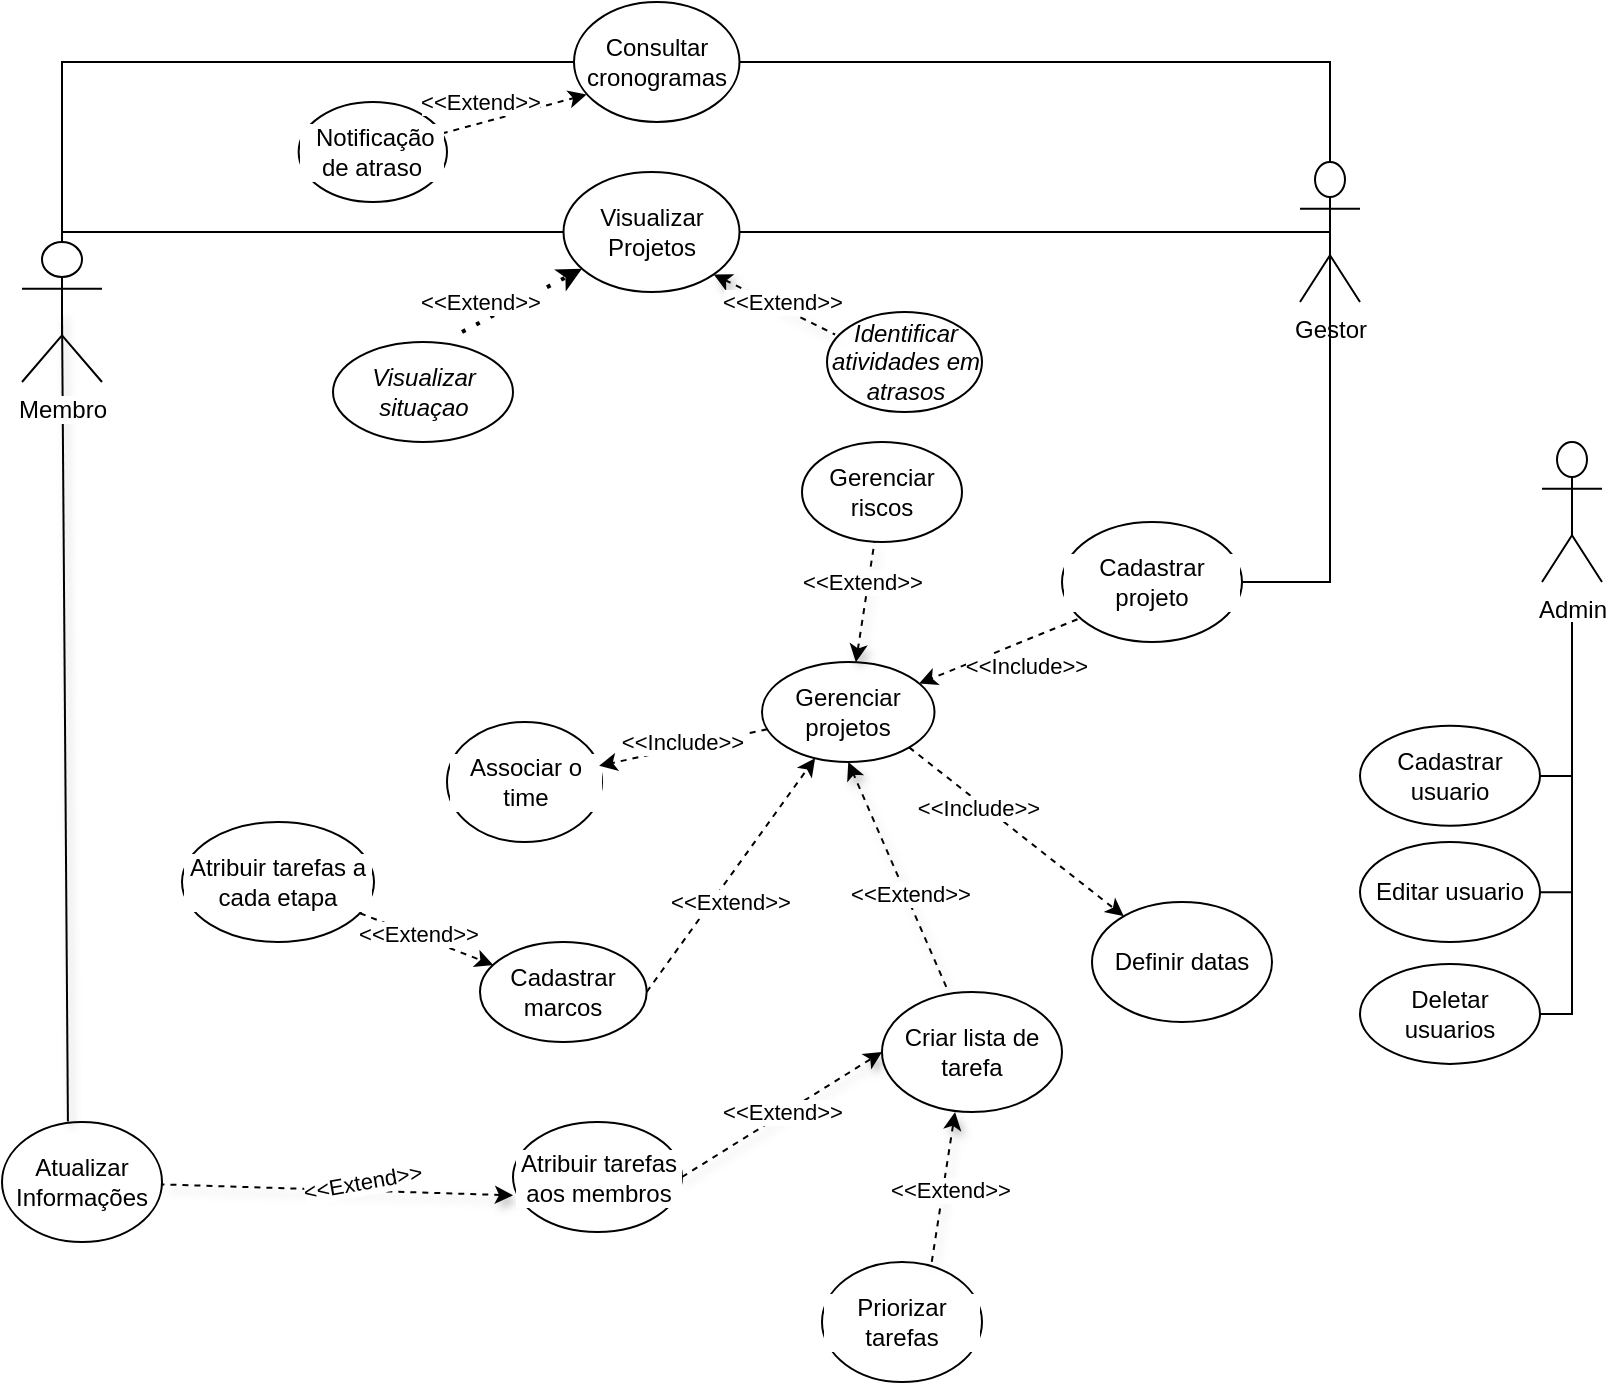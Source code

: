 <mxfile version="16.2.6" type="device"><diagram id="70LyShU_rG980BC42jQX" name="Page-1"><mxGraphModel dx="1585" dy="864" grid="1" gridSize="10" guides="1" tooltips="1" connect="1" arrows="1" fold="1" page="1" pageScale="1" pageWidth="827" pageHeight="1169" background="#ffffff" math="0" shadow="0"><root><mxCell id="0"/><mxCell id="1" parent="0"/><mxCell id="Upq9khH2V6hyFRYAG2k6-35" style="rounded=0;orthogonalLoop=1;jettySize=auto;html=1;exitX=0.5;exitY=0.5;exitDx=0;exitDy=0;exitPerimeter=0;entryX=1;entryY=0.5;entryDx=0;entryDy=0;fontColor=#000000;endArrow=none;endFill=0;edgeStyle=orthogonalEdgeStyle;" parent="1" source="Upq9khH2V6hyFRYAG2k6-2" target="Upq9khH2V6hyFRYAG2k6-7" edge="1"><mxGeometry relative="1" as="geometry"><Array as="points"><mxPoint x="764" y="520"/></Array></mxGeometry></mxCell><mxCell id="Upq9khH2V6hyFRYAG2k6-37" style="rounded=0;orthogonalLoop=1;jettySize=auto;html=1;exitX=0.5;exitY=0.5;exitDx=0;exitDy=0;exitPerimeter=0;entryX=1;entryY=0.5;entryDx=0;entryDy=0;fontColor=#000000;endArrow=none;endFill=0;edgeStyle=orthogonalEdgeStyle;" parent="1" source="Upq9khH2V6hyFRYAG2k6-2" target="Upq9khH2V6hyFRYAG2k6-12" edge="1"><mxGeometry relative="1" as="geometry"><Array as="points"><mxPoint x="508" y="345"/></Array></mxGeometry></mxCell><mxCell id="Upq9khH2V6hyFRYAG2k6-43" style="rounded=0;orthogonalLoop=1;jettySize=auto;html=1;exitX=0.5;exitY=0.5;exitDx=0;exitDy=0;exitPerimeter=0;entryX=1;entryY=0.5;entryDx=0;entryDy=0;fontColor=#000000;endArrow=none;endFill=0;edgeStyle=orthogonalEdgeStyle;" parent="1" source="Upq9khH2V6hyFRYAG2k6-2" target="Upq9khH2V6hyFRYAG2k6-13" edge="1"><mxGeometry relative="1" as="geometry"><Array as="points"><mxPoint x="764" y="260"/></Array></mxGeometry></mxCell><mxCell id="Upq9khH2V6hyFRYAG2k6-2" value="Gestor&lt;br&gt;" style="shape=umlActor;verticalLabelPosition=bottom;verticalAlign=top;html=1;outlineConnect=0;" parent="1" vertex="1"><mxGeometry x="749" y="310" width="30" height="70" as="geometry"/></mxCell><mxCell id="Upq9khH2V6hyFRYAG2k6-6" value="Associar o time" style="ellipse;whiteSpace=wrap;html=1;labelBackgroundColor=#FFFFFF;fontColor=#000000;" parent="1" vertex="1"><mxGeometry x="322.5" y="590" width="77.5" height="60" as="geometry"/></mxCell><mxCell id="Upq9khH2V6hyFRYAG2k6-7" value="Cadastrar projeto" style="ellipse;whiteSpace=wrap;html=1;labelBackgroundColor=#FFFFFF;fontColor=#000000;" parent="1" vertex="1"><mxGeometry x="630" y="490" width="90" height="60" as="geometry"/></mxCell><mxCell id="-4g7d51weAY-REnsmbYh-26" style="edgeStyle=none;rounded=0;orthogonalLoop=1;jettySize=auto;html=1;exitX=0;exitY=0.667;exitDx=0;exitDy=0;shadow=1;dashed=1;endArrow=none;endFill=0;startArrow=classic;startFill=1;exitPerimeter=0;" parent="1" source="Upq9khH2V6hyFRYAG2k6-8" target="Upq9khH2V6hyFRYAG2k6-11" edge="1"><mxGeometry relative="1" as="geometry"/></mxCell><mxCell id="-4g7d51weAY-REnsmbYh-33" style="edgeStyle=none;rounded=0;orthogonalLoop=1;jettySize=auto;html=1;exitX=1;exitY=0.5;exitDx=0;exitDy=0;entryX=0;entryY=0.5;entryDx=0;entryDy=0;shadow=1;dashed=1;startArrow=none;startFill=0;endArrow=classic;endFill=1;" parent="1" source="Upq9khH2V6hyFRYAG2k6-8" target="Upq9khH2V6hyFRYAG2k6-10" edge="1"><mxGeometry relative="1" as="geometry"/></mxCell><mxCell id="Upq9khH2V6hyFRYAG2k6-8" value="Atribuir tarefas aos membros" style="ellipse;whiteSpace=wrap;html=1;labelBackgroundColor=#FFFFFF;fontColor=#000000;" parent="1" vertex="1"><mxGeometry x="355.5" y="790" width="84.5" height="55" as="geometry"/></mxCell><mxCell id="Upq9khH2V6hyFRYAG2k6-9" value="Cadastrar marcos" style="ellipse;whiteSpace=wrap;html=1;" parent="1" vertex="1"><mxGeometry x="339" y="700" width="83.33" height="50" as="geometry"/></mxCell><mxCell id="-4g7d51weAY-REnsmbYh-31" style="edgeStyle=none;rounded=0;orthogonalLoop=1;jettySize=auto;html=1;exitX=0.357;exitY=-0.043;exitDx=0;exitDy=0;entryX=0.5;entryY=1;entryDx=0;entryDy=0;shadow=1;startArrow=none;startFill=0;endArrow=classic;endFill=1;dashed=1;exitPerimeter=0;" parent="1" source="Upq9khH2V6hyFRYAG2k6-10" target="Upq9khH2V6hyFRYAG2k6-18" edge="1"><mxGeometry relative="1" as="geometry"><Array as="points"/></mxGeometry></mxCell><mxCell id="-4g7d51weAY-REnsmbYh-32" value="&amp;lt;&amp;lt;Extend&amp;gt;&amp;gt;" style="edgeLabel;html=1;align=center;verticalAlign=middle;resizable=0;points=[];" parent="-4g7d51weAY-REnsmbYh-31" vertex="1" connectable="0"><mxGeometry x="-0.328" y="3" relative="1" as="geometry"><mxPoint x="1" y="-10" as="offset"/></mxGeometry></mxCell><mxCell id="Upq9khH2V6hyFRYAG2k6-10" value="Criar lista de tarefa" style="ellipse;whiteSpace=wrap;html=1;" parent="1" vertex="1"><mxGeometry x="540" y="725" width="90" height="60" as="geometry"/></mxCell><mxCell id="Upq9khH2V6hyFRYAG2k6-11" value="Atualizar Informações" style="ellipse;whiteSpace=wrap;html=1;" parent="1" vertex="1"><mxGeometry x="100" y="790" width="80" height="60" as="geometry"/></mxCell><mxCell id="Upq9khH2V6hyFRYAG2k6-12" value="Visualizar Projetos" style="ellipse;whiteSpace=wrap;html=1;" parent="1" vertex="1"><mxGeometry x="380.75" y="315" width="88" height="60" as="geometry"/></mxCell><mxCell id="Upq9khH2V6hyFRYAG2k6-13" value="Consultar cronogramas" style="ellipse;whiteSpace=wrap;html=1;" parent="1" vertex="1"><mxGeometry x="386" y="230" width="82.75" height="60" as="geometry"/></mxCell><mxCell id="Upq9khH2V6hyFRYAG2k6-14" value="Definir datas" style="ellipse;whiteSpace=wrap;html=1;" parent="1" vertex="1"><mxGeometry x="645" y="680" width="90" height="60" as="geometry"/></mxCell><mxCell id="Upq9khH2V6hyFRYAG2k6-17" value="&lt;i&gt;Identificar atividades em atrasos&lt;/i&gt;" style="ellipse;whiteSpace=wrap;html=1;" parent="1" vertex="1"><mxGeometry x="512.5" y="385" width="77.5" height="50" as="geometry"/></mxCell><mxCell id="Upq9khH2V6hyFRYAG2k6-18" value="Gerenciar projetos&lt;br&gt;" style="ellipse;whiteSpace=wrap;html=1;" parent="1" vertex="1"><mxGeometry x="480" y="560" width="86.25" height="50" as="geometry"/></mxCell><mxCell id="-4g7d51weAY-REnsmbYh-36" style="edgeStyle=none;rounded=0;orthogonalLoop=1;jettySize=auto;html=1;entryX=0.052;entryY=0.225;entryDx=0;entryDy=0;shadow=1;dashed=1;startArrow=classic;startFill=1;endArrow=none;endFill=0;exitX=1;exitY=1;exitDx=0;exitDy=0;entryPerimeter=0;" parent="1" source="Upq9khH2V6hyFRYAG2k6-12" target="Upq9khH2V6hyFRYAG2k6-17" edge="1"><mxGeometry relative="1" as="geometry"><mxPoint x="500" y="390" as="sourcePoint"/></mxGeometry></mxCell><mxCell id="Upq9khH2V6hyFRYAG2k6-20" value="&lt;i&gt;Visualizar situaçao&lt;/i&gt;" style="ellipse;whiteSpace=wrap;html=1;" parent="1" vertex="1"><mxGeometry x="265.5" y="400" width="90" height="50" as="geometry"/></mxCell><mxCell id="Upq9khH2V6hyFRYAG2k6-40" style="rounded=0;orthogonalLoop=1;jettySize=auto;html=1;exitX=0.5;exitY=0.5;exitDx=0;exitDy=0;exitPerimeter=0;entryX=0;entryY=0.5;entryDx=0;entryDy=0;fontColor=#000000;endArrow=none;endFill=0;strokeWidth=1;edgeStyle=orthogonalEdgeStyle;" parent="1" source="Upq9khH2V6hyFRYAG2k6-22" target="Upq9khH2V6hyFRYAG2k6-12" edge="1"><mxGeometry relative="1" as="geometry"><Array as="points"><mxPoint x="130" y="345"/></Array></mxGeometry></mxCell><mxCell id="Upq9khH2V6hyFRYAG2k6-45" style="rounded=0;orthogonalLoop=1;jettySize=auto;html=1;exitX=0.5;exitY=0.5;exitDx=0;exitDy=0;exitPerimeter=0;entryX=0;entryY=0.5;entryDx=0;entryDy=0;fontColor=#000000;endArrow=none;endFill=0;strokeWidth=1;edgeStyle=orthogonalEdgeStyle;" parent="1" source="Upq9khH2V6hyFRYAG2k6-22" target="Upq9khH2V6hyFRYAG2k6-13" edge="1"><mxGeometry relative="1" as="geometry"><Array as="points"><mxPoint x="130" y="260"/></Array></mxGeometry></mxCell><mxCell id="-4g7d51weAY-REnsmbYh-28" style="rounded=0;orthogonalLoop=1;jettySize=auto;html=1;exitX=0.5;exitY=0.5;exitDx=0;exitDy=0;exitPerimeter=0;shadow=1;startArrow=none;startFill=0;endArrow=none;endFill=0;entryX=0.412;entryY=-0.004;entryDx=0;entryDy=0;entryPerimeter=0;" parent="1" source="Upq9khH2V6hyFRYAG2k6-22" target="Upq9khH2V6hyFRYAG2k6-11" edge="1"><mxGeometry relative="1" as="geometry"><mxPoint x="249" y="1130" as="targetPoint"/></mxGeometry></mxCell><mxCell id="Upq9khH2V6hyFRYAG2k6-22" value="Membro" style="shape=umlActor;verticalLabelPosition=bottom;verticalAlign=top;html=1;outlineConnect=0;labelBackgroundColor=#FFFFFF;fontColor=#000000;" parent="1" vertex="1"><mxGeometry x="110" y="350" width="40" height="70" as="geometry"/></mxCell><mxCell id="Upq9khH2V6hyFRYAG2k6-54" style="rounded=0;orthogonalLoop=1;jettySize=auto;html=1;fontColor=#000000;dashed=1;startArrow=none;entryX=0;entryY=1;entryDx=0;entryDy=0;" parent="1" source="Upq9khH2V6hyFRYAG2k6-51" edge="1"><mxGeometry relative="1" as="geometry"><mxPoint x="287.961" y="225" as="sourcePoint"/><mxPoint x="392.252" y="276.31" as="targetPoint"/></mxGeometry></mxCell><mxCell id="Upq9khH2V6hyFRYAG2k6-51" value="&amp;nbsp;Notificação de atraso" style="ellipse;whiteSpace=wrap;html=1;labelBackgroundColor=#FFFFFF;fontColor=#000000;" parent="1" vertex="1"><mxGeometry x="248.33" y="280" width="74.17" height="50" as="geometry"/></mxCell><mxCell id="-4g7d51weAY-REnsmbYh-1" value="" style="endArrow=classic;dashed=1;html=1;dashPattern=1 3;strokeWidth=2;rounded=0;fontColor=#000000;endFill=1;startArrow=none;" parent="1" target="Upq9khH2V6hyFRYAG2k6-12" edge="1"><mxGeometry width="50" height="50" relative="1" as="geometry"><mxPoint x="330" y="395" as="sourcePoint"/><mxPoint x="386.527" y="371.213" as="targetPoint"/></mxGeometry></mxCell><mxCell id="-4g7d51weAY-REnsmbYh-5" style="edgeStyle=none;rounded=0;orthogonalLoop=1;jettySize=auto;html=1;fontColor=#000000;endArrow=classic;endFill=1;strokeWidth=1;dashed=1;" parent="1" source="Upq9khH2V6hyFRYAG2k6-18" target="Upq9khH2V6hyFRYAG2k6-6" edge="1"><mxGeometry relative="1" as="geometry"><mxPoint x="589" y="990" as="sourcePoint"/><mxPoint x="539" y="1080" as="targetPoint"/></mxGeometry></mxCell><mxCell id="-4g7d51weAY-REnsmbYh-6" value="&amp;lt;&amp;lt;Include&amp;gt;&amp;gt;" style="edgeLabel;html=1;align=center;verticalAlign=middle;resizable=0;points=[];fontColor=#000000;" parent="-4g7d51weAY-REnsmbYh-5" vertex="1" connectable="0"><mxGeometry x="-0.373" relative="1" as="geometry"><mxPoint x="-17" as="offset"/></mxGeometry></mxCell><mxCell id="-4g7d51weAY-REnsmbYh-7" style="edgeStyle=none;rounded=0;orthogonalLoop=1;jettySize=auto;html=1;fontColor=#000000;endArrow=classic;endFill=1;strokeWidth=1;dashed=1;startArrow=none;exitX=1;exitY=0.5;exitDx=0;exitDy=0;" parent="1" source="Upq9khH2V6hyFRYAG2k6-9" target="Upq9khH2V6hyFRYAG2k6-18" edge="1"><mxGeometry relative="1" as="geometry"><mxPoint x="469" y="855.714" as="sourcePoint"/><mxPoint x="471.64" y="1230" as="targetPoint"/></mxGeometry></mxCell><mxCell id="-4g7d51weAY-REnsmbYh-12" value="Priorizar tarefas" style="ellipse;whiteSpace=wrap;html=1;labelBackgroundColor=#FFFFFF;fontColor=#000000;" parent="1" vertex="1"><mxGeometry x="510" y="860" width="80" height="60" as="geometry"/></mxCell><mxCell id="-4g7d51weAY-REnsmbYh-13" value="" style="endArrow=classic;dashed=1;html=1;rounded=0;entryX=0.406;entryY=1;entryDx=0;entryDy=0;endFill=1;exitX=0.686;exitY=-0.001;exitDx=0;exitDy=0;shadow=1;entryPerimeter=0;exitPerimeter=0;" parent="1" source="-4g7d51weAY-REnsmbYh-12" target="Upq9khH2V6hyFRYAG2k6-10" edge="1"><mxGeometry width="50" height="50" relative="1" as="geometry"><mxPoint x="519" y="620" as="sourcePoint"/><mxPoint x="569" y="570" as="targetPoint"/></mxGeometry></mxCell><mxCell id="-4g7d51weAY-REnsmbYh-15" value="&amp;lt;&amp;lt;Extend&amp;gt;&amp;gt;" style="edgeLabel;html=1;align=center;verticalAlign=middle;resizable=0;points=[];" parent="-4g7d51weAY-REnsmbYh-13" vertex="1" connectable="0"><mxGeometry x="-0.37" y="2" relative="1" as="geometry"><mxPoint x="7" y="-12" as="offset"/></mxGeometry></mxCell><mxCell id="-4g7d51weAY-REnsmbYh-16" value="Atribuir tarefas a cada etapa" style="ellipse;whiteSpace=wrap;html=1;labelBackgroundColor=#FFFFFF;fontColor=#000000;" parent="1" vertex="1"><mxGeometry x="190" y="640" width="96" height="60" as="geometry"/></mxCell><mxCell id="-4g7d51weAY-REnsmbYh-17" value="" style="endArrow=classic;dashed=1;html=1;rounded=0;endFill=1;" parent="1" source="-4g7d51weAY-REnsmbYh-16" target="Upq9khH2V6hyFRYAG2k6-9" edge="1"><mxGeometry width="50" height="50" relative="1" as="geometry"><mxPoint x="354" y="840" as="sourcePoint"/><mxPoint x="424" y="930" as="targetPoint"/></mxGeometry></mxCell><mxCell id="-4g7d51weAY-REnsmbYh-18" value="&amp;lt;&amp;lt;Extend&amp;gt;&amp;gt;" style="edgeLabel;html=1;align=center;verticalAlign=middle;resizable=0;points=[];" parent="-4g7d51weAY-REnsmbYh-17" vertex="1" connectable="0"><mxGeometry x="-0.37" y="2" relative="1" as="geometry"><mxPoint x="7" y="4" as="offset"/></mxGeometry></mxCell><mxCell id="-4g7d51weAY-REnsmbYh-19" value="" style="endArrow=classic;dashed=1;html=1;rounded=0;exitX=0.086;exitY=0.81;exitDx=0;exitDy=0;endFill=1;exitPerimeter=0;" parent="1" source="Upq9khH2V6hyFRYAG2k6-7" target="Upq9khH2V6hyFRYAG2k6-18" edge="1"><mxGeometry width="50" height="50" relative="1" as="geometry"><mxPoint x="279" y="820" as="sourcePoint"/><mxPoint x="579" y="780" as="targetPoint"/></mxGeometry></mxCell><mxCell id="-4g7d51weAY-REnsmbYh-20" value="&amp;lt;&amp;lt;Include&amp;gt;&amp;gt;" style="edgeLabel;html=1;align=center;verticalAlign=middle;resizable=0;points=[];" parent="-4g7d51weAY-REnsmbYh-19" vertex="1" connectable="0"><mxGeometry x="-0.476" y="-2" relative="1" as="geometry"><mxPoint x="-4" y="17" as="offset"/></mxGeometry></mxCell><mxCell id="-4g7d51weAY-REnsmbYh-21" value="" style="endArrow=classic;dashed=1;html=1;rounded=0;endFill=1;exitX=1;exitY=1;exitDx=0;exitDy=0;" parent="1" source="Upq9khH2V6hyFRYAG2k6-18" target="Upq9khH2V6hyFRYAG2k6-14" edge="1"><mxGeometry width="50" height="50" relative="1" as="geometry"><mxPoint x="279" y="820" as="sourcePoint"/><mxPoint x="539" y="910" as="targetPoint"/></mxGeometry></mxCell><mxCell id="-4g7d51weAY-REnsmbYh-22" value="&amp;lt;&amp;lt;Include&amp;gt;&amp;gt;" style="edgeLabel;html=1;align=center;verticalAlign=middle;resizable=0;points=[];" parent="-4g7d51weAY-REnsmbYh-21" vertex="1" connectable="0"><mxGeometry x="-0.419" y="-1" relative="1" as="geometry"><mxPoint x="4" y="5" as="offset"/></mxGeometry></mxCell><mxCell id="-4g7d51weAY-REnsmbYh-23" value="&amp;lt;&amp;lt;Extend&amp;gt;&amp;gt;" style="edgeLabel;html=1;align=center;verticalAlign=middle;resizable=0;points=[];" parent="1" vertex="1" connectable="0"><mxGeometry x="463.497" y="679.998" as="geometry"/></mxCell><mxCell id="-4g7d51weAY-REnsmbYh-27" value="&amp;lt;&amp;lt;Extend&amp;gt;&amp;gt;" style="edgeLabel;html=1;align=center;verticalAlign=middle;resizable=0;points=[];rotation=-10;" parent="1" vertex="1" connectable="0"><mxGeometry x="279.996" y="820.004" as="geometry"/></mxCell><mxCell id="-4g7d51weAY-REnsmbYh-34" value="&amp;lt;&amp;lt;Extend&amp;gt;&amp;gt;" style="edgeLabel;html=1;align=center;verticalAlign=middle;resizable=0;points=[];" parent="1" vertex="1" connectable="0"><mxGeometry x="489.996" y="785.004" as="geometry"/></mxCell><mxCell id="-4g7d51weAY-REnsmbYh-35" style="edgeStyle=none;rounded=0;orthogonalLoop=1;jettySize=auto;html=1;exitX=0.5;exitY=1;exitDx=0;exitDy=0;shadow=1;dashed=1;startArrow=none;startFill=0;endArrow=classic;endFill=1;" parent="1" source="Upq9khH2V6hyFRYAG2k6-13" target="Upq9khH2V6hyFRYAG2k6-13" edge="1"><mxGeometry relative="1" as="geometry"/></mxCell><mxCell id="-4g7d51weAY-REnsmbYh-37" value="&amp;lt;&amp;lt;Extend&amp;gt;&amp;gt;" style="edgeLabel;html=1;align=center;verticalAlign=middle;resizable=0;points=[];" parent="1" vertex="1" connectable="0"><mxGeometry x="338.998" y="280.002" as="geometry"/></mxCell><mxCell id="-4g7d51weAY-REnsmbYh-44" value="&amp;lt;&amp;lt;Extend&amp;gt;&amp;gt;" style="edgeLabel;html=1;align=center;verticalAlign=middle;resizable=0;points=[];" parent="1" vertex="1" connectable="0"><mxGeometry x="338.998" y="380.002" as="geometry"/></mxCell><mxCell id="-4g7d51weAY-REnsmbYh-48" value="&amp;lt;&amp;lt;Extend&amp;gt;&amp;gt;" style="edgeLabel;html=1;align=center;verticalAlign=middle;resizable=0;points=[];" parent="1" vertex="1" connectable="0"><mxGeometry x="489.998" y="380.002" as="geometry"/></mxCell><mxCell id="xbVh8u3uAGDEeEOAW3gb-1" value="Gerenciar riscos&lt;br&gt;" style="ellipse;whiteSpace=wrap;html=1;" parent="1" vertex="1"><mxGeometry x="500" y="450" width="80" height="50" as="geometry"/></mxCell><mxCell id="xbVh8u3uAGDEeEOAW3gb-2" style="edgeStyle=none;rounded=0;orthogonalLoop=1;jettySize=auto;html=1;shadow=1;dashed=1;startArrow=classic;startFill=1;endArrow=none;endFill=0;" parent="1" source="Upq9khH2V6hyFRYAG2k6-18" target="xbVh8u3uAGDEeEOAW3gb-1" edge="1"><mxGeometry relative="1" as="geometry"><mxPoint x="545.75" y="560" as="sourcePoint"/><mxPoint x="469.773" y="450.004" as="targetPoint"/></mxGeometry></mxCell><mxCell id="xbVh8u3uAGDEeEOAW3gb-3" value="&amp;lt;&amp;lt;Extend&amp;gt;&amp;gt;" style="edgeLabel;html=1;align=center;verticalAlign=middle;resizable=0;points=[];" parent="1" vertex="1" connectable="0"><mxGeometry x="529.998" y="520.002" as="geometry"/></mxCell><mxCell id="tAnM60KPTImGHOL3vIE--1" value="Admin" style="shape=umlActor;verticalLabelPosition=bottom;verticalAlign=top;html=1;outlineConnect=0;" vertex="1" parent="1"><mxGeometry x="870" y="450" width="30" height="70" as="geometry"/></mxCell><mxCell id="tAnM60KPTImGHOL3vIE--2" value="Cadastrar usuario" style="ellipse;whiteSpace=wrap;html=1;" vertex="1" parent="1"><mxGeometry x="779" y="591.88" width="90" height="50" as="geometry"/></mxCell><mxCell id="tAnM60KPTImGHOL3vIE--3" style="rounded=0;orthogonalLoop=1;jettySize=auto;html=1;fontColor=#000000;endArrow=none;endFill=0;edgeStyle=orthogonalEdgeStyle;" edge="1" parent="1" target="tAnM60KPTImGHOL3vIE--2"><mxGeometry relative="1" as="geometry"><mxPoint x="885" y="540" as="sourcePoint"/><Array as="points"><mxPoint x="885" y="617"/></Array></mxGeometry></mxCell><mxCell id="tAnM60KPTImGHOL3vIE--4" value="Editar usuario" style="ellipse;whiteSpace=wrap;html=1;" vertex="1" parent="1"><mxGeometry x="779" y="650" width="90" height="50" as="geometry"/></mxCell><mxCell id="tAnM60KPTImGHOL3vIE--5" style="rounded=0;orthogonalLoop=1;jettySize=auto;html=1;fontColor=#000000;endArrow=none;endFill=0;edgeStyle=orthogonalEdgeStyle;" edge="1" parent="1" target="tAnM60KPTImGHOL3vIE--4"><mxGeometry relative="1" as="geometry"><mxPoint x="885" y="598.12" as="sourcePoint"/><Array as="points"><mxPoint x="885" y="675.12"/></Array></mxGeometry></mxCell><mxCell id="tAnM60KPTImGHOL3vIE--9" value="Deletar&lt;br&gt;usuarios" style="ellipse;whiteSpace=wrap;html=1;" vertex="1" parent="1"><mxGeometry x="779" y="710.94" width="90" height="50" as="geometry"/></mxCell><mxCell id="tAnM60KPTImGHOL3vIE--10" style="rounded=0;orthogonalLoop=1;jettySize=auto;html=1;fontColor=#000000;endArrow=none;endFill=0;edgeStyle=orthogonalEdgeStyle;" edge="1" parent="1" target="tAnM60KPTImGHOL3vIE--9"><mxGeometry relative="1" as="geometry"><mxPoint x="885" y="659.06" as="sourcePoint"/><Array as="points"><mxPoint x="885" y="736.06"/></Array></mxGeometry></mxCell></root></mxGraphModel></diagram></mxfile>
